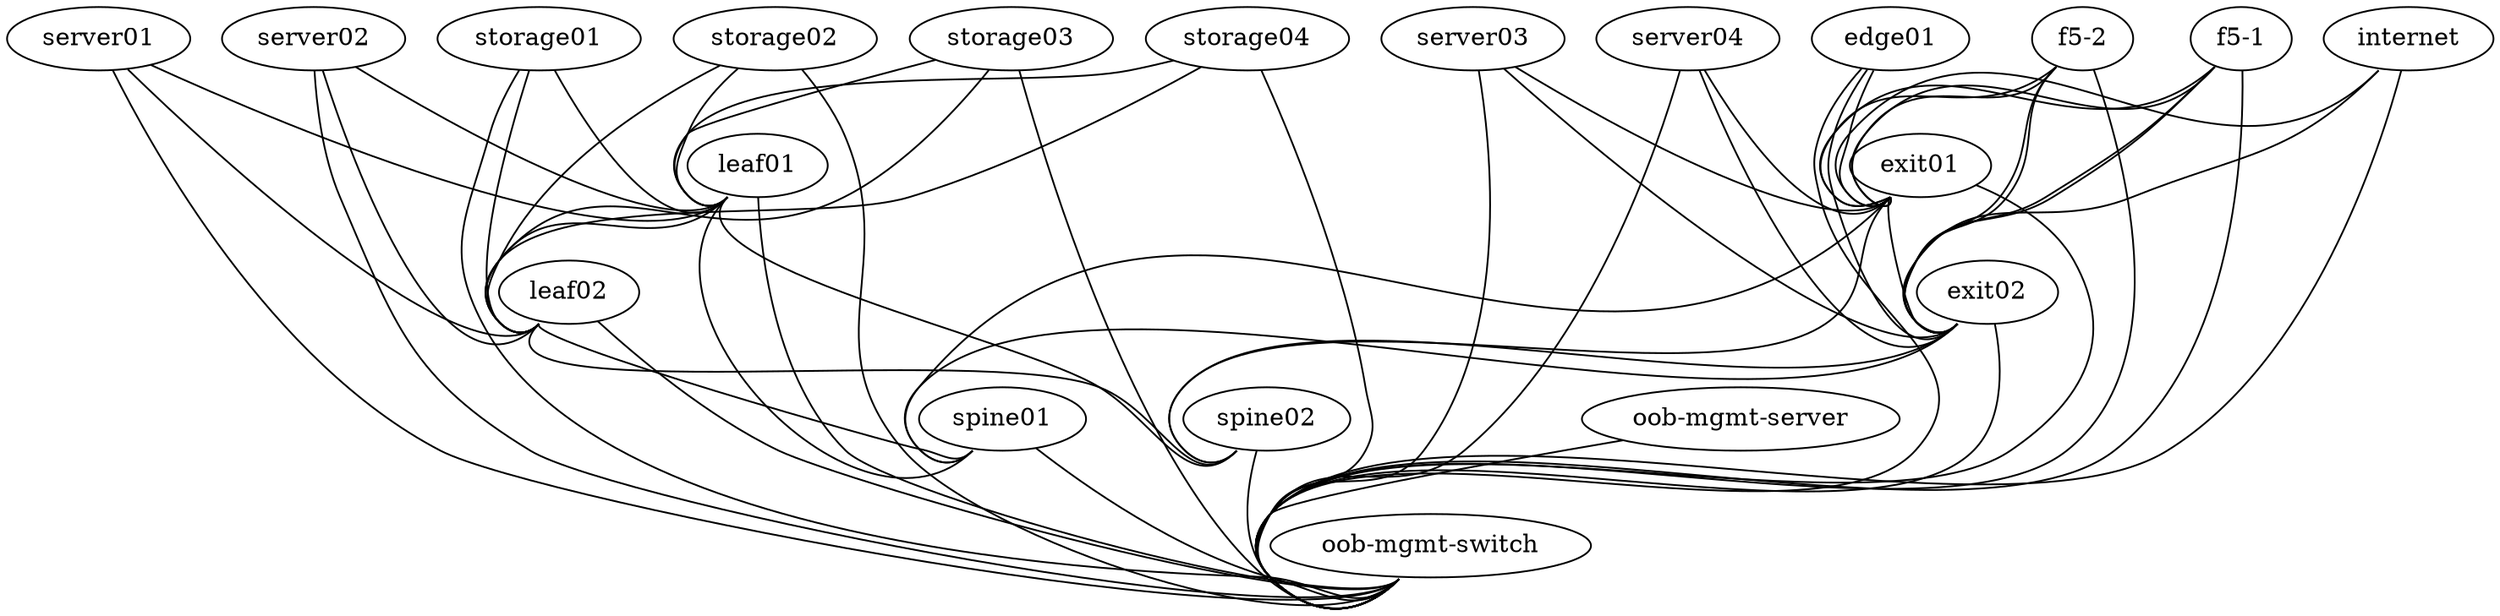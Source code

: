 graph vx {
  "leaf01" [function="leaf" os="CumulusCommunity/cumulus-vx" version="3.7.2" memory="768" config="./helper_scripts/config_switch.sh" ]
  "leaf02" [function="leaf" os="CumulusCommunity/cumulus-vx" version="3.7.2" memory="768" config="./helper_scripts/config_switch.sh" ]
  "spine01" [function="spine" os="CumulusCommunity/cumulus-vx" version="3.7.2" memory="768" config="./helper_scripts/config_switch.sh" ]
  "spine02" [function="spine" os="CumulusCommunity/cumulus-vx" version="3.7.2" memory="768" config="./helper_scripts/config_switch.sh" ]
  "exit01" [function="exit" os="CumulusCommunity/cumulus-vx" version="3.7.2" memory="768" config="./helper_scripts/config_switch.sh" ]
  "exit02" [function="exit" os="CumulusCommunity/cumulus-vx" version="3.7.2" memory="768" config="./helper_scripts/config_switch.sh" ]
  "server01" [function="host" os="yk0/ubuntu-xenial" memory="512" config="./helper_scripts/config_server.sh" ]
  "server02" [function="host" os="yk0/ubuntu-xenial" memory="512" config="./helper_scripts/config_server.sh" ]
  "server03" [function="host" os="yk0/ubuntu-xenial" memory="512" config="./helper_scripts/config_server.sh" ]
  "server04" [function="host" os="yk0/ubuntu-xenial" memory="512" config="./helper_scripts/config_server.sh" ]
  "edge01" [function="host" os="yk0/ubuntu-xenial" memory="768" config="./helper_scripts/config_server.sh" ]
  "internet" [function="internet" vagrant="swp48" os="CumulusCommunity/cumulus-vx" version="3.7.2" memory="768" config="./helper_scripts/config_internet.sh" ]
  "oob-mgmt-switch" [function="oob-switch" vagrant="eth0" os="CumulusCommunity/cumulus-vx" version="3.7.2" memory="768" config="./helper_scripts/config_oob_switch.sh" ]
  "oob-mgmt-server" [function="oob-server" vagrant="eth0" os="CumulusCommunity/vx_oob_server" version="1.0.4" memory="1024" config="./helper_scripts/config_oob_server.sh" ]
  "f5-1" [function="exit" os="CumulusCommunity/cumulus-vx" version="3.7.2" memory="768" config="./helper_scripts/config_switch.sh" ]
  "f5-2" [function="exit" os="CumulusCommunity/cumulus-vx" version="3.7.2" memory="768" config="./helper_scripts/config_switch.sh" ]
  "storage01" [function="host" os="yk0/ubuntu-xenial" memory="512" config="./helper_scripts/config_server.sh" ]
  "storage02" [function="host" os="yk0/ubuntu-xenial" memory="512" config="./helper_scripts/config_server.sh" ]
  "storage03" [function="host" os="yk0/ubuntu-xenial" memory="512" config="./helper_scripts/config_server.sh" ]
  "storage04" [function="host" os="yk0/ubuntu-xenial" memory="512" config="./helper_scripts/config_server.sh" ]

  "leaf01":"swp56" -- "spine01":"swp1"
  "leaf02":"swp56" -- "spine01":"swp2"
  "leaf01":"swp55" -- "spine02":"swp1"
  "leaf02":"swp55" -- "spine02":"swp2"

  "leaf01":"swp54" -- "leaf02":"swp54"
  "exit01":"swp54" -- "exit02":"swp54"

  "server01":"eth1" -- "leaf01":"swp1" [left_mac="00:03:00:11:11:01"]
  "server01":"eth2" -- "leaf02":"swp1" [left_mac="00:03:00:11:11:02"]
  "server02":"eth1" -- "leaf01":"swp2" [left_mac="00:03:00:22:22:01"]
  "server02":"eth2" -- "leaf02":"swp2" [left_mac="00:03:00:22:22:02"]
  "server03":"eth1" -- "exit01":"swp11" [left_mac="00:03:00:33:33:01"]
  "server03":"eth2" -- "exit02":"swp11" [left_mac="00:03:00:33:33:02"]
  "server04":"eth1" -- "exit01":"swp12" [left_mac="00:03:00:44:44:01"]
  "server04":"eth2" -- "exit02":"swp12" [left_mac="00:03:00:44:44:02"]

  "storage01":"eth1" -- "leaf01":"swp3" [left_mac="00:04:00:11:11:01"]
  "storage01":"eth2" -- "leaf02":"swp3" [left_mac="00:04:00:11:11:02"]
  "storage02":"eth1" -- "leaf01":"swp4" [left_mac="00:04:00:22:22:01"]
  "storage02":"eth2" -- "leaf02":"swp4" [left_mac="00:04:00:22:22:02"]
  "storage03":"eth1" -- "leaf01":"swp5" [left_mac="00:04:00:11:11:03"]
  "storage03":"eth2" -- "leaf02":"swp5" [left_mac="00:04:00:11:11:04"]
  "storage04":"eth1" -- "leaf01":"swp6" [left_mac="00:04:00:22:22:03"]
  "storage04":"eth2" -- "leaf02":"swp6" [left_mac="00:04:00:22:22:04"]

  "exit01":"swp56" -- "spine01":"swp30"
  "exit01":"swp55" -- "spine02":"swp30"
  "exit02":"swp56" -- "spine01":"swp29"
  "exit02":"swp55" -- "spine02":"swp29"

  "internet":"swp1" -- "exit01":"swp1"
  "internet":"swp2" -- "exit02":"swp1"

  "edge01":"eth1" -- "exit01":"swp10"
  "edge01":"eth2" -- "exit02":"swp10"

  "f5-1":"swp1" -- "exit01":"swp3"
  "f5-1":"swp2" -- "exit01":"swp4"
  "f5-1":"swp3" -- "exit02":"swp3"
  "f5-1":"swp4" -- "exit02":"swp4"
  
  "f5-2":"swp1" -- "exit01":"swp5"
  "f5-2":"swp2" -- "exit01":"swp6"
  "f5-2":"swp3" -- "exit02":"swp5"
  "f5-2":"swp4" -- "exit02":"swp6"

  "oob-mgmt-server":"eth1" -- "oob-mgmt-switch":"swp1" [right_mac="a0:00:00:00:00:61"]
  "server01":"eth0" -- "oob-mgmt-switch":"swp2" [left_mac="a0:00:00:00:00:31"]
  "server02":"eth0" -- "oob-mgmt-switch":"swp3" [left_mac="a0:00:00:00:00:32"]
  "server03":"eth0" -- "oob-mgmt-switch":"swp4" [left_mac="a0:00:00:00:00:33"]
  "server04":"eth0" -- "oob-mgmt-switch":"swp5" [left_mac="a0:00:00:00:00:34"]
  "leaf01":"eth0" -- "oob-mgmt-switch":"swp6" [left_mac="a0:00:00:00:00:11"]
  "leaf02":"eth0" -- "oob-mgmt-switch":"swp7" [left_mac="a0:00:00:00:00:12"]
  "spine01":"eth0" -- "oob-mgmt-switch":"swp8" [left_mac="a0:00:00:00:00:21"]
  "spine02":"eth0" -- "oob-mgmt-switch":"swp9" [left_mac="a0:00:00:00:00:22"]
  "exit01":"eth0" -- "oob-mgmt-switch":"swp10" [left_mac="a0:00:00:00:00:41"]
  "exit02":"eth0" -- "oob-mgmt-switch":"swp11" [left_mac="a0:00:00:00:00:42"]
  "edge01":"eth0" -- "oob-mgmt-switch":"swp12" [left_mac="a0:00:00:00:00:51"]
  "internet":"eth0" -- "oob-mgmt-switch":"swp13" [left_mac="a0:00:00:00:00:50"]
  "f5-1":"eth0" -- "oob-mgmt-switch":"swp14" [left_mac="a0:00:00:00:00:71"]
  "f5-2":"eth0" -- "oob-mgmt-switch":"swp15" [left_mac="a0:00:00:00:00:72"]
  "storage01":"eth0" -- "oob-mgmt-switch":"swp16" [left_mac="a0:00:00:00:00:81"]
  "storage02":"eth0" -- "oob-mgmt-switch":"swp17" [left_mac="a0:00:00:00:00:82"]
  "storage03":"eth0" -- "oob-mgmt-switch":"swp18" [left_mac="a0:00:00:00:00:83"]
  "storage04":"eth0" -- "oob-mgmt-switch":"swp19" [left_mac="a0:00:00:00:00:84"]
}
